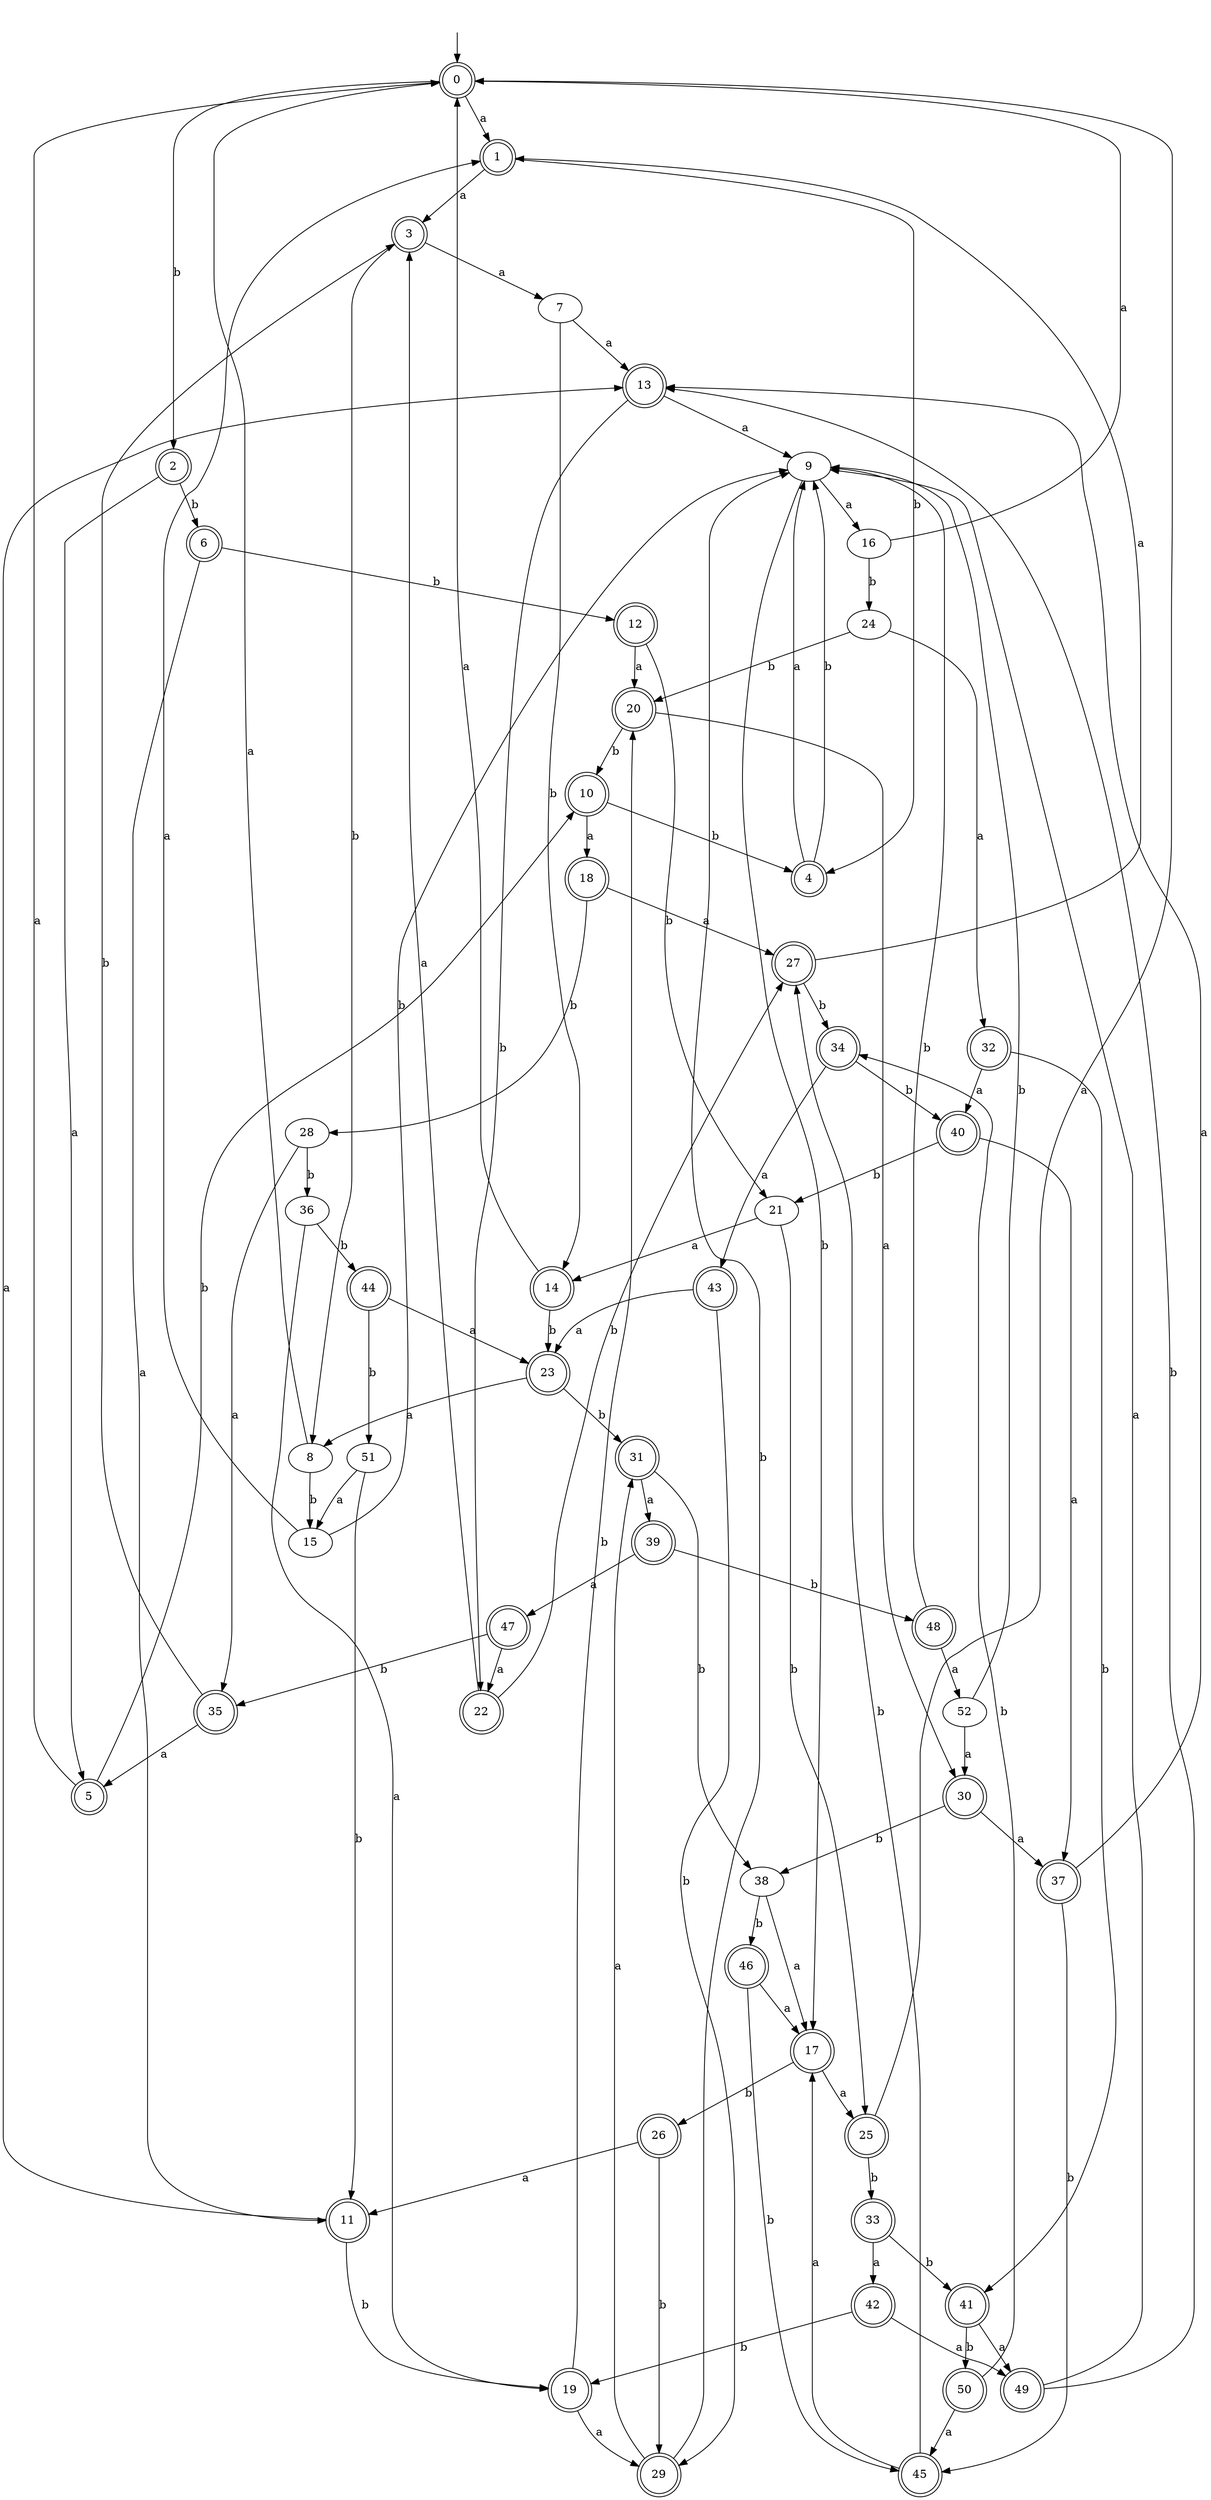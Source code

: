 digraph RandomDFA {
  __start0 [label="", shape=none];
  __start0 -> 0 [label=""];
  0 [shape=circle] [shape=doublecircle]
  0 -> 1 [label="a"]
  0 -> 2 [label="b"]
  1 [shape=doublecircle]
  1 -> 3 [label="a"]
  1 -> 4 [label="b"]
  2 [shape=doublecircle]
  2 -> 5 [label="a"]
  2 -> 6 [label="b"]
  3 [shape=doublecircle]
  3 -> 7 [label="a"]
  3 -> 8 [label="b"]
  4 [shape=doublecircle]
  4 -> 9 [label="a"]
  4 -> 9 [label="b"]
  5 [shape=doublecircle]
  5 -> 0 [label="a"]
  5 -> 10 [label="b"]
  6 [shape=doublecircle]
  6 -> 11 [label="a"]
  6 -> 12 [label="b"]
  7
  7 -> 13 [label="a"]
  7 -> 14 [label="b"]
  8
  8 -> 0 [label="a"]
  8 -> 15 [label="b"]
  9
  9 -> 16 [label="a"]
  9 -> 17 [label="b"]
  10 [shape=doublecircle]
  10 -> 18 [label="a"]
  10 -> 4 [label="b"]
  11 [shape=doublecircle]
  11 -> 13 [label="a"]
  11 -> 19 [label="b"]
  12 [shape=doublecircle]
  12 -> 20 [label="a"]
  12 -> 21 [label="b"]
  13 [shape=doublecircle]
  13 -> 9 [label="a"]
  13 -> 22 [label="b"]
  14 [shape=doublecircle]
  14 -> 0 [label="a"]
  14 -> 23 [label="b"]
  15
  15 -> 1 [label="a"]
  15 -> 9 [label="b"]
  16
  16 -> 0 [label="a"]
  16 -> 24 [label="b"]
  17 [shape=doublecircle]
  17 -> 25 [label="a"]
  17 -> 26 [label="b"]
  18 [shape=doublecircle]
  18 -> 27 [label="a"]
  18 -> 28 [label="b"]
  19 [shape=doublecircle]
  19 -> 29 [label="a"]
  19 -> 20 [label="b"]
  20 [shape=doublecircle]
  20 -> 30 [label="a"]
  20 -> 10 [label="b"]
  21
  21 -> 14 [label="a"]
  21 -> 25 [label="b"]
  22 [shape=doublecircle]
  22 -> 3 [label="a"]
  22 -> 27 [label="b"]
  23 [shape=doublecircle]
  23 -> 8 [label="a"]
  23 -> 31 [label="b"]
  24
  24 -> 32 [label="a"]
  24 -> 20 [label="b"]
  25 [shape=doublecircle]
  25 -> 0 [label="a"]
  25 -> 33 [label="b"]
  26 [shape=doublecircle]
  26 -> 11 [label="a"]
  26 -> 29 [label="b"]
  27 [shape=doublecircle]
  27 -> 1 [label="a"]
  27 -> 34 [label="b"]
  28
  28 -> 35 [label="a"]
  28 -> 36 [label="b"]
  29 [shape=doublecircle]
  29 -> 31 [label="a"]
  29 -> 9 [label="b"]
  30 [shape=doublecircle]
  30 -> 37 [label="a"]
  30 -> 38 [label="b"]
  31 [shape=doublecircle]
  31 -> 39 [label="a"]
  31 -> 38 [label="b"]
  32 [shape=doublecircle]
  32 -> 40 [label="a"]
  32 -> 41 [label="b"]
  33 [shape=doublecircle]
  33 -> 42 [label="a"]
  33 -> 41 [label="b"]
  34 [shape=doublecircle]
  34 -> 43 [label="a"]
  34 -> 40 [label="b"]
  35 [shape=doublecircle]
  35 -> 5 [label="a"]
  35 -> 3 [label="b"]
  36
  36 -> 19 [label="a"]
  36 -> 44 [label="b"]
  37 [shape=doublecircle]
  37 -> 13 [label="a"]
  37 -> 45 [label="b"]
  38
  38 -> 17 [label="a"]
  38 -> 46 [label="b"]
  39 [shape=doublecircle]
  39 -> 47 [label="a"]
  39 -> 48 [label="b"]
  40 [shape=doublecircle]
  40 -> 37 [label="a"]
  40 -> 21 [label="b"]
  41 [shape=doublecircle]
  41 -> 49 [label="a"]
  41 -> 50 [label="b"]
  42 [shape=doublecircle]
  42 -> 49 [label="a"]
  42 -> 19 [label="b"]
  43 [shape=doublecircle]
  43 -> 23 [label="a"]
  43 -> 29 [label="b"]
  44 [shape=doublecircle]
  44 -> 23 [label="a"]
  44 -> 51 [label="b"]
  45 [shape=doublecircle]
  45 -> 17 [label="a"]
  45 -> 27 [label="b"]
  46 [shape=doublecircle]
  46 -> 17 [label="a"]
  46 -> 45 [label="b"]
  47 [shape=doublecircle]
  47 -> 22 [label="a"]
  47 -> 35 [label="b"]
  48 [shape=doublecircle]
  48 -> 52 [label="a"]
  48 -> 9 [label="b"]
  49 [shape=doublecircle]
  49 -> 9 [label="a"]
  49 -> 13 [label="b"]
  50 [shape=doublecircle]
  50 -> 45 [label="a"]
  50 -> 34 [label="b"]
  51
  51 -> 15 [label="a"]
  51 -> 11 [label="b"]
  52
  52 -> 30 [label="a"]
  52 -> 9 [label="b"]
}
